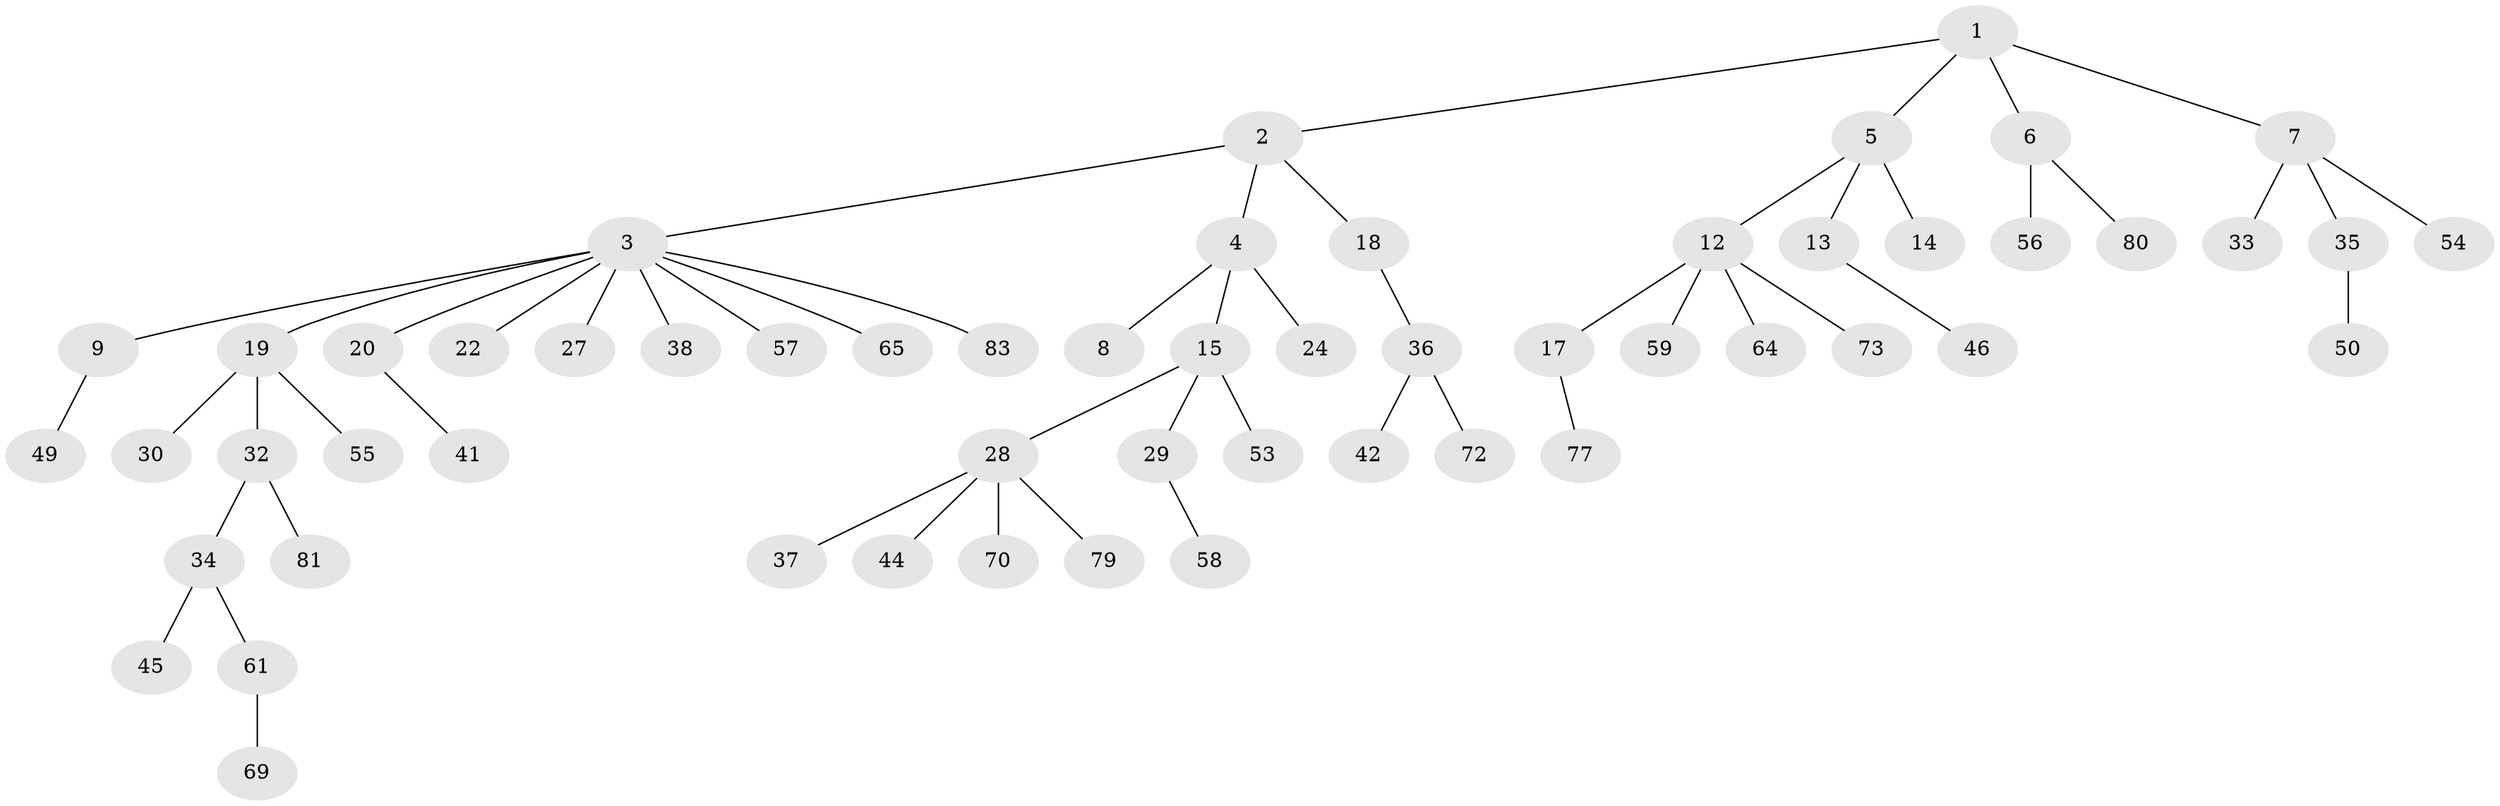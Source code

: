 // original degree distribution, {4: 0.07228915662650602, 5: 0.04819277108433735, 2: 0.25301204819277107, 3: 0.12048192771084337, 1: 0.4939759036144578, 7: 0.012048192771084338}
// Generated by graph-tools (version 1.1) at 2025/42/03/06/25 10:42:02]
// undirected, 56 vertices, 55 edges
graph export_dot {
graph [start="1"]
  node [color=gray90,style=filled];
  1;
  2 [super="+82"];
  3 [super="+10"];
  4 [super="+62"];
  5 [super="+11"];
  6 [super="+31"];
  7 [super="+23"];
  8;
  9 [super="+48"];
  12 [super="+25"];
  13 [super="+71"];
  14 [super="+16"];
  15;
  17 [super="+43"];
  18 [super="+26"];
  19 [super="+21"];
  20 [super="+39"];
  22;
  24;
  27;
  28 [super="+40"];
  29 [super="+75"];
  30;
  32 [super="+63"];
  33 [super="+78"];
  34 [super="+47"];
  35;
  36 [super="+76"];
  37 [super="+51"];
  38;
  41;
  42 [super="+67"];
  44 [super="+52"];
  45;
  46;
  49;
  50;
  53 [super="+74"];
  54;
  55 [super="+68"];
  56 [super="+60"];
  57;
  58;
  59;
  61 [super="+66"];
  64;
  65;
  69;
  70;
  72;
  73;
  77;
  79;
  80;
  81;
  83;
  1 -- 2;
  1 -- 5;
  1 -- 6;
  1 -- 7;
  2 -- 3;
  2 -- 4;
  2 -- 18;
  3 -- 9;
  3 -- 22;
  3 -- 27;
  3 -- 65;
  3 -- 19;
  3 -- 20;
  3 -- 38;
  3 -- 83;
  3 -- 57;
  4 -- 8;
  4 -- 15;
  4 -- 24;
  5 -- 12;
  5 -- 13;
  5 -- 14;
  6 -- 56;
  6 -- 80;
  7 -- 54;
  7 -- 33;
  7 -- 35;
  9 -- 49;
  12 -- 17;
  12 -- 64;
  12 -- 73;
  12 -- 59;
  13 -- 46;
  15 -- 28;
  15 -- 29;
  15 -- 53;
  17 -- 77;
  18 -- 36;
  19 -- 30;
  19 -- 32;
  19 -- 55;
  20 -- 41;
  28 -- 37;
  28 -- 44;
  28 -- 70;
  28 -- 79;
  29 -- 58;
  32 -- 34;
  32 -- 81;
  34 -- 45;
  34 -- 61;
  35 -- 50;
  36 -- 42;
  36 -- 72;
  61 -- 69;
}
